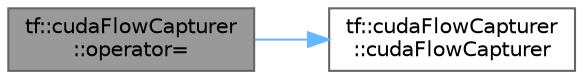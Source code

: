 digraph "tf::cudaFlowCapturer::operator="
{
 // LATEX_PDF_SIZE
  bgcolor="transparent";
  edge [fontname=Helvetica,fontsize=10,labelfontname=Helvetica,labelfontsize=10];
  node [fontname=Helvetica,fontsize=10,shape=box,height=0.2,width=0.4];
  rankdir="LR";
  Node1 [id="Node000001",label="tf::cudaFlowCapturer\l::operator=",height=0.2,width=0.4,color="gray40", fillcolor="grey60", style="filled", fontcolor="black",tooltip="default move assignment operator"];
  Node1 -> Node2 [id="edge1_Node000001_Node000002",color="steelblue1",style="solid",tooltip=" "];
  Node2 [id="Node000002",label="tf::cudaFlowCapturer\l::cudaFlowCapturer",height=0.2,width=0.4,color="grey40", fillcolor="white", style="filled",URL="$classtf_1_1cuda_flow_capturer.html#a0ddccd6faa338047921269bfe964b774",tooltip="constructs a standalone cudaFlowCapturer"];
}
